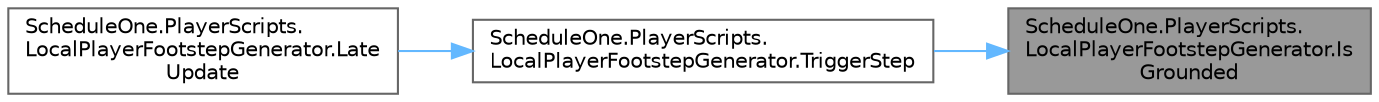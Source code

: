 digraph "ScheduleOne.PlayerScripts.LocalPlayerFootstepGenerator.IsGrounded"
{
 // LATEX_PDF_SIZE
  bgcolor="transparent";
  edge [fontname=Helvetica,fontsize=10,labelfontname=Helvetica,labelfontsize=10];
  node [fontname=Helvetica,fontsize=10,shape=box,height=0.2,width=0.4];
  rankdir="RL";
  Node1 [id="Node000001",label="ScheduleOne.PlayerScripts.\lLocalPlayerFootstepGenerator.Is\lGrounded",height=0.2,width=0.4,color="gray40", fillcolor="grey60", style="filled", fontcolor="black",tooltip=" "];
  Node1 -> Node2 [id="edge1_Node000001_Node000002",dir="back",color="steelblue1",style="solid",tooltip=" "];
  Node2 [id="Node000002",label="ScheduleOne.PlayerScripts.\lLocalPlayerFootstepGenerator.TriggerStep",height=0.2,width=0.4,color="grey40", fillcolor="white", style="filled",URL="$class_schedule_one_1_1_player_scripts_1_1_local_player_footstep_generator.html#ad809a51ff6dab08103246e08cc6d598d",tooltip=" "];
  Node2 -> Node3 [id="edge2_Node000002_Node000003",dir="back",color="steelblue1",style="solid",tooltip=" "];
  Node3 [id="Node000003",label="ScheduleOne.PlayerScripts.\lLocalPlayerFootstepGenerator.Late\lUpdate",height=0.2,width=0.4,color="grey40", fillcolor="white", style="filled",URL="$class_schedule_one_1_1_player_scripts_1_1_local_player_footstep_generator.html#a7afaf843abdda956aab0e8dbd3503cc1",tooltip=" "];
}
